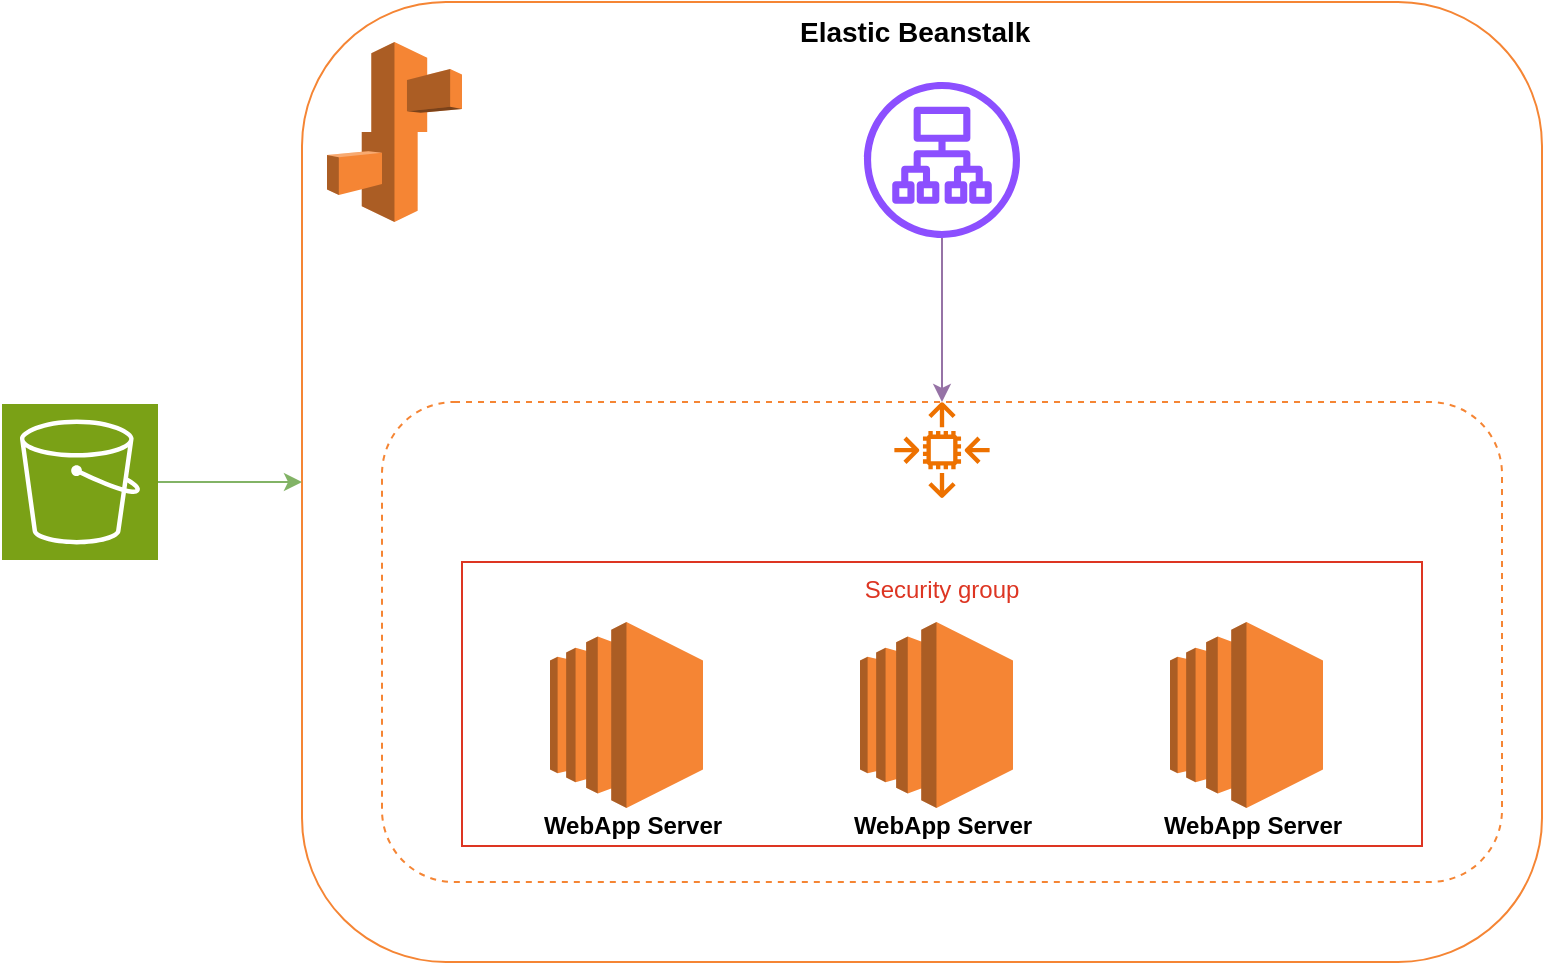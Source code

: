 <mxfile version="24.6.4" type="device">
  <diagram id="Ht1M8jgEwFfnCIfOTk4-" name="Page-1">
    <mxGraphModel dx="2084" dy="817" grid="1" gridSize="10" guides="1" tooltips="1" connect="1" arrows="1" fold="1" page="1" pageScale="1" pageWidth="827" pageHeight="1169" math="0" shadow="0">
      <root>
        <mxCell id="0" />
        <mxCell id="1" parent="0" />
        <mxCell id="bMA_1R0ruDVuRUQ1SIpu-19" value="" style="rounded=1;whiteSpace=wrap;html=1;fillColor=none;strokeColor=#f58534;" vertex="1" parent="1">
          <mxGeometry x="80" y="120" width="620" height="480" as="geometry" />
        </mxCell>
        <mxCell id="bMA_1R0ruDVuRUQ1SIpu-1" value="" style="outlineConnect=0;dashed=0;verticalLabelPosition=bottom;verticalAlign=top;align=center;html=1;shape=mxgraph.aws3.elastic_beanstalk;fillColor=#F58534;gradientColor=none;" vertex="1" parent="1">
          <mxGeometry x="92.5" y="140" width="67.5" height="90" as="geometry" />
        </mxCell>
        <mxCell id="bMA_1R0ruDVuRUQ1SIpu-7" value="" style="outlineConnect=0;dashed=0;verticalLabelPosition=bottom;verticalAlign=top;align=center;html=1;shape=mxgraph.aws3.ec2;fillColor=#F58534;gradientColor=none;" vertex="1" parent="1">
          <mxGeometry x="359" y="430" width="76.5" height="93" as="geometry" />
        </mxCell>
        <mxCell id="bMA_1R0ruDVuRUQ1SIpu-8" value="&lt;b&gt;WebApp Server&lt;/b&gt;" style="text;html=1;align=center;verticalAlign=middle;resizable=0;points=[];autosize=1;strokeColor=none;fillColor=none;" vertex="1" parent="1">
          <mxGeometry x="345" y="517" width="110" height="30" as="geometry" />
        </mxCell>
        <mxCell id="bMA_1R0ruDVuRUQ1SIpu-9" value="" style="outlineConnect=0;dashed=0;verticalLabelPosition=bottom;verticalAlign=top;align=center;html=1;shape=mxgraph.aws3.ec2;fillColor=#F58534;gradientColor=none;" vertex="1" parent="1">
          <mxGeometry x="514" y="430" width="76.5" height="93" as="geometry" />
        </mxCell>
        <mxCell id="bMA_1R0ruDVuRUQ1SIpu-10" value="&lt;b&gt;WebApp Server&lt;/b&gt;" style="text;html=1;align=center;verticalAlign=middle;resizable=0;points=[];autosize=1;strokeColor=none;fillColor=none;" vertex="1" parent="1">
          <mxGeometry x="500" y="517" width="110" height="30" as="geometry" />
        </mxCell>
        <mxCell id="bMA_1R0ruDVuRUQ1SIpu-3" value="" style="outlineConnect=0;dashed=0;verticalLabelPosition=bottom;verticalAlign=top;align=center;html=1;shape=mxgraph.aws3.ec2;fillColor=#F58534;gradientColor=none;" vertex="1" parent="1">
          <mxGeometry x="204" y="430" width="76.5" height="93" as="geometry" />
        </mxCell>
        <mxCell id="bMA_1R0ruDVuRUQ1SIpu-6" value="&lt;b&gt;WebApp Server&lt;/b&gt;" style="text;html=1;align=center;verticalAlign=middle;resizable=0;points=[];autosize=1;strokeColor=none;fillColor=none;" vertex="1" parent="1">
          <mxGeometry x="190" y="517" width="110" height="30" as="geometry" />
        </mxCell>
        <mxCell id="bMA_1R0ruDVuRUQ1SIpu-14" value="Security group" style="fillColor=none;strokeColor=#DD3522;verticalAlign=top;fontStyle=0;fontColor=#DD3522;whiteSpace=wrap;html=1;" vertex="1" parent="1">
          <mxGeometry x="160" y="400" width="480" height="142" as="geometry" />
        </mxCell>
        <mxCell id="bMA_1R0ruDVuRUQ1SIpu-15" value="" style="rounded=1;whiteSpace=wrap;html=1;fillColor=none;dashed=1;strokeColor=#f58534;" vertex="1" parent="1">
          <mxGeometry x="120" y="320" width="560" height="240" as="geometry" />
        </mxCell>
        <mxCell id="bMA_1R0ruDVuRUQ1SIpu-16" value="" style="sketch=0;outlineConnect=0;fontColor=#232F3E;gradientColor=none;fillColor=#ED7100;strokeColor=none;dashed=0;verticalLabelPosition=bottom;verticalAlign=top;align=center;html=1;fontSize=12;fontStyle=0;aspect=fixed;pointerEvents=1;shape=mxgraph.aws4.auto_scaling2;" vertex="1" parent="1">
          <mxGeometry x="376" y="320" width="48" height="48" as="geometry" />
        </mxCell>
        <mxCell id="bMA_1R0ruDVuRUQ1SIpu-18" style="edgeStyle=orthogonalEdgeStyle;rounded=0;orthogonalLoop=1;jettySize=auto;html=1;fillColor=#e1d5e7;strokeColor=#9673a6;" edge="1" parent="1" source="bMA_1R0ruDVuRUQ1SIpu-17" target="bMA_1R0ruDVuRUQ1SIpu-16">
          <mxGeometry relative="1" as="geometry" />
        </mxCell>
        <mxCell id="bMA_1R0ruDVuRUQ1SIpu-17" value="" style="sketch=0;outlineConnect=0;fontColor=#232F3E;gradientColor=none;fillColor=#8C4FFF;strokeColor=none;dashed=0;verticalLabelPosition=bottom;verticalAlign=top;align=center;html=1;fontSize=12;fontStyle=0;aspect=fixed;pointerEvents=1;shape=mxgraph.aws4.application_load_balancer;" vertex="1" parent="1">
          <mxGeometry x="361" y="160" width="78" height="78" as="geometry" />
        </mxCell>
        <mxCell id="bMA_1R0ruDVuRUQ1SIpu-21" style="edgeStyle=orthogonalEdgeStyle;rounded=0;orthogonalLoop=1;jettySize=auto;html=1;exitX=1;exitY=0.5;exitDx=0;exitDy=0;exitPerimeter=0;entryX=0;entryY=0.5;entryDx=0;entryDy=0;fillColor=#d5e8d4;strokeColor=#82b366;" edge="1" parent="1" source="bMA_1R0ruDVuRUQ1SIpu-20" target="bMA_1R0ruDVuRUQ1SIpu-19">
          <mxGeometry relative="1" as="geometry" />
        </mxCell>
        <mxCell id="bMA_1R0ruDVuRUQ1SIpu-20" value="" style="sketch=0;points=[[0,0,0],[0.25,0,0],[0.5,0,0],[0.75,0,0],[1,0,0],[0,1,0],[0.25,1,0],[0.5,1,0],[0.75,1,0],[1,1,0],[0,0.25,0],[0,0.5,0],[0,0.75,0],[1,0.25,0],[1,0.5,0],[1,0.75,0]];outlineConnect=0;fontColor=#232F3E;fillColor=#7AA116;strokeColor=#ffffff;dashed=0;verticalLabelPosition=bottom;verticalAlign=top;align=center;html=1;fontSize=12;fontStyle=0;aspect=fixed;shape=mxgraph.aws4.resourceIcon;resIcon=mxgraph.aws4.s3;" vertex="1" parent="1">
          <mxGeometry x="-70" y="321" width="78" height="78" as="geometry" />
        </mxCell>
        <mxCell id="bMA_1R0ruDVuRUQ1SIpu-23" value="&lt;font style=&quot;font-size: 14px;&quot;&gt;Elastic Beanstalk&lt;/font&gt;" style="text;html=1;align=left;verticalAlign=middle;whiteSpace=wrap;rounded=0;fontStyle=1" vertex="1" parent="1">
          <mxGeometry x="327.25" y="120" width="140" height="30" as="geometry" />
        </mxCell>
      </root>
    </mxGraphModel>
  </diagram>
</mxfile>
